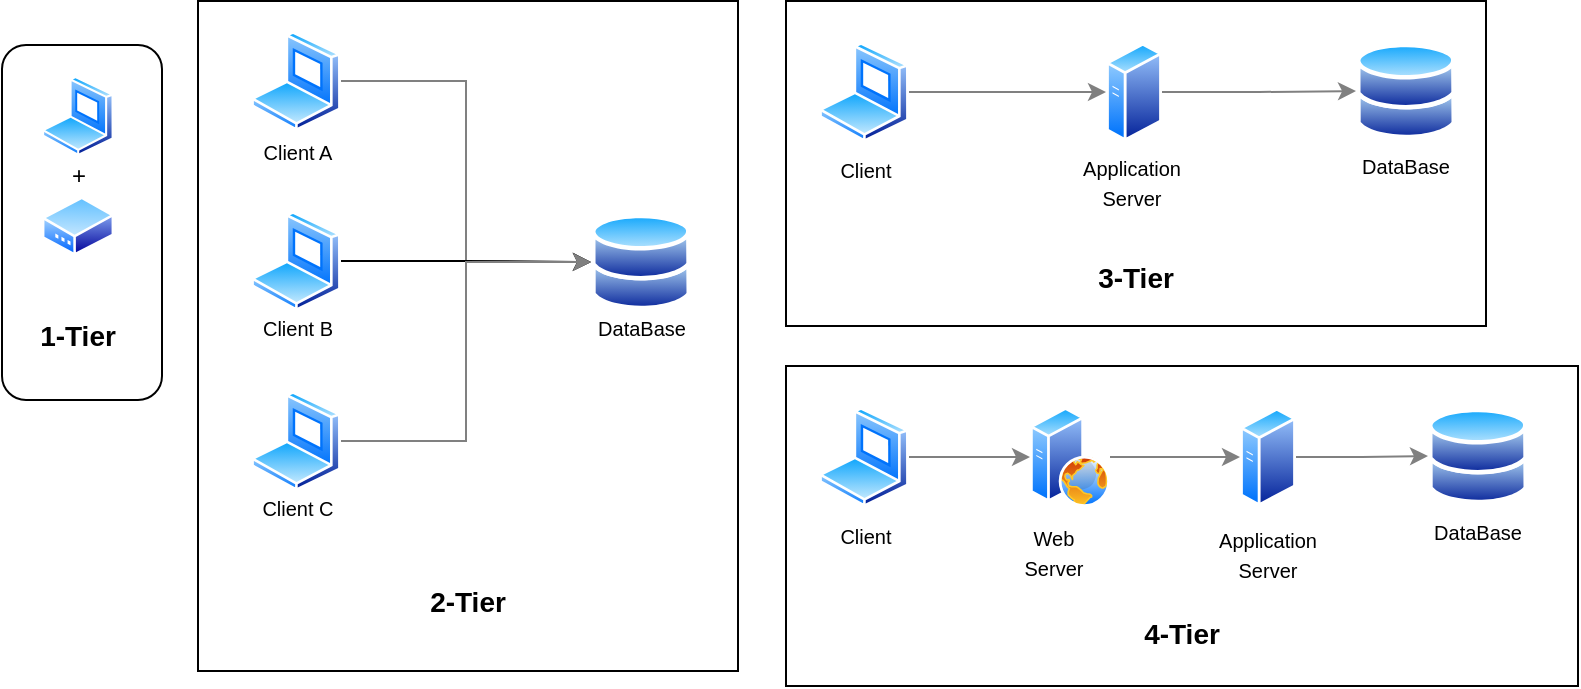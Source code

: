 <mxfile version="26.0.15">
  <diagram name="페이지-1" id="6FfF_yDWQZVdrMLre3Ca">
    <mxGraphModel dx="772" dy="310" grid="1" gridSize="10" guides="1" tooltips="1" connect="1" arrows="1" fold="1" page="1" pageScale="1" pageWidth="827" pageHeight="1169" math="0" shadow="0">
      <root>
        <mxCell id="0" />
        <mxCell id="1" parent="0" />
        <mxCell id="tdTR2wnVNg5lihEf9ouf-2" value="" style="rounded=1;whiteSpace=wrap;html=1;" vertex="1" parent="1">
          <mxGeometry x="22" y="49.5" width="80" height="177.5" as="geometry" />
        </mxCell>
        <mxCell id="tdTR2wnVNg5lihEf9ouf-3" value="" style="verticalLabelPosition=bottom;verticalAlign=top;html=1;shape=mxgraph.basic.rect;fillColor2=none;strokeWidth=1;size=20;indent=5;movable=1;resizable=1;rotatable=1;deletable=1;editable=1;locked=0;connectable=1;" vertex="1" parent="1">
          <mxGeometry x="414" y="27.5" width="350" height="162.5" as="geometry" />
        </mxCell>
        <mxCell id="tdTR2wnVNg5lihEf9ouf-4" value="" style="verticalLabelPosition=bottom;verticalAlign=top;html=1;shape=mxgraph.basic.rect;fillColor2=none;strokeWidth=1;size=20;indent=5;movable=1;resizable=1;rotatable=1;deletable=1;editable=1;locked=0;connectable=1;" vertex="1" parent="1">
          <mxGeometry x="120" y="27.5" width="270" height="335" as="geometry" />
        </mxCell>
        <mxCell id="tdTR2wnVNg5lihEf9ouf-5" value="" style="image;aspect=fixed;perimeter=ellipsePerimeter;html=1;align=center;shadow=0;dashed=0;spacingTop=3;image=img/lib/active_directory/laptop_client.svg;" vertex="1" parent="1">
          <mxGeometry x="41.93" y="65" width="36" height="40" as="geometry" />
        </mxCell>
        <mxCell id="tdTR2wnVNg5lihEf9ouf-6" value="" style="image;aspect=fixed;perimeter=ellipsePerimeter;html=1;align=center;shadow=0;dashed=0;spacingTop=3;image=img/lib/active_directory/modem.svg;" vertex="1" parent="1">
          <mxGeometry x="41.93" y="125" width="36.14" height="30" as="geometry" />
        </mxCell>
        <mxCell id="tdTR2wnVNg5lihEf9ouf-7" style="edgeStyle=orthogonalEdgeStyle;rounded=0;orthogonalLoop=1;jettySize=auto;html=1;entryX=0;entryY=0.5;entryDx=0;entryDy=0;strokeColor=light-dark(#808080,#FFFFFF);" edge="1" parent="1" source="tdTR2wnVNg5lihEf9ouf-8" target="tdTR2wnVNg5lihEf9ouf-16">
          <mxGeometry relative="1" as="geometry" />
        </mxCell>
        <mxCell id="tdTR2wnVNg5lihEf9ouf-8" value="" style="image;aspect=fixed;perimeter=ellipsePerimeter;html=1;align=center;shadow=0;dashed=0;spacingTop=3;image=img/lib/active_directory/laptop_client.svg;" vertex="1" parent="1">
          <mxGeometry x="146.5" y="42.5" width="45" height="50" as="geometry" />
        </mxCell>
        <mxCell id="tdTR2wnVNg5lihEf9ouf-9" style="edgeStyle=orthogonalEdgeStyle;rounded=0;orthogonalLoop=1;jettySize=auto;html=1;entryX=0;entryY=0.5;entryDx=0;entryDy=0;" edge="1" parent="1" source="tdTR2wnVNg5lihEf9ouf-10" target="tdTR2wnVNg5lihEf9ouf-16">
          <mxGeometry relative="1" as="geometry" />
        </mxCell>
        <mxCell id="tdTR2wnVNg5lihEf9ouf-10" value="" style="image;aspect=fixed;perimeter=ellipsePerimeter;html=1;align=center;shadow=0;dashed=0;spacingTop=3;image=img/lib/active_directory/laptop_client.svg;" vertex="1" parent="1">
          <mxGeometry x="146.5" y="132.5" width="45" height="50" as="geometry" />
        </mxCell>
        <mxCell id="tdTR2wnVNg5lihEf9ouf-11" style="edgeStyle=orthogonalEdgeStyle;rounded=0;orthogonalLoop=1;jettySize=auto;html=1;entryX=0;entryY=0.5;entryDx=0;entryDy=0;strokeColor=light-dark(#808080,#FFFFFF);" edge="1" parent="1" source="tdTR2wnVNg5lihEf9ouf-12" target="tdTR2wnVNg5lihEf9ouf-16">
          <mxGeometry relative="1" as="geometry" />
        </mxCell>
        <mxCell id="tdTR2wnVNg5lihEf9ouf-12" value="" style="image;aspect=fixed;perimeter=ellipsePerimeter;html=1;align=center;shadow=0;dashed=0;spacingTop=3;image=img/lib/active_directory/laptop_client.svg;" vertex="1" parent="1">
          <mxGeometry x="146.5" y="222.5" width="45" height="50" as="geometry" />
        </mxCell>
        <mxCell id="tdTR2wnVNg5lihEf9ouf-13" value="&lt;font style=&quot;font-size: 10px;&quot;&gt;Client A&lt;/font&gt;" style="text;html=1;align=center;verticalAlign=middle;whiteSpace=wrap;rounded=0;" vertex="1" parent="1">
          <mxGeometry x="140" y="87.5" width="60" height="30" as="geometry" />
        </mxCell>
        <mxCell id="tdTR2wnVNg5lihEf9ouf-14" value="&lt;font style=&quot;font-size: 10px;&quot;&gt;Client B&lt;/font&gt;" style="text;html=1;align=center;verticalAlign=middle;whiteSpace=wrap;rounded=0;" vertex="1" parent="1">
          <mxGeometry x="140" y="175.5" width="60" height="30" as="geometry" />
        </mxCell>
        <mxCell id="tdTR2wnVNg5lihEf9ouf-15" value="&lt;font style=&quot;font-size: 10px;&quot;&gt;Client C&lt;/font&gt;" style="text;html=1;align=center;verticalAlign=middle;whiteSpace=wrap;rounded=0;" vertex="1" parent="1">
          <mxGeometry x="140" y="265.5" width="60" height="30" as="geometry" />
        </mxCell>
        <mxCell id="tdTR2wnVNg5lihEf9ouf-16" value="" style="image;aspect=fixed;perimeter=ellipsePerimeter;html=1;align=center;shadow=0;dashed=0;spacingTop=3;image=img/lib/active_directory/databases.svg;" vertex="1" parent="1">
          <mxGeometry x="316.5" y="133.5" width="50" height="49" as="geometry" />
        </mxCell>
        <mxCell id="tdTR2wnVNg5lihEf9ouf-17" value="&lt;font style=&quot;font-size: 10px;&quot;&gt;DataBase&lt;/font&gt;" style="text;html=1;align=center;verticalAlign=middle;whiteSpace=wrap;rounded=0;" vertex="1" parent="1">
          <mxGeometry x="311.5" y="175.5" width="60" height="30" as="geometry" />
        </mxCell>
        <mxCell id="tdTR2wnVNg5lihEf9ouf-18" value="&lt;b&gt;&lt;font style=&quot;font-size: 14px;&quot;&gt;2-Tier&lt;/font&gt;&lt;/b&gt;" style="text;html=1;align=center;verticalAlign=middle;whiteSpace=wrap;rounded=0;" vertex="1" parent="1">
          <mxGeometry x="225" y="312.5" width="60" height="30" as="geometry" />
        </mxCell>
        <mxCell id="tdTR2wnVNg5lihEf9ouf-19" value="&lt;font style=&quot;font-size: 10px;&quot;&gt;Client&lt;/font&gt;" style="text;html=1;align=center;verticalAlign=middle;whiteSpace=wrap;rounded=0;" vertex="1" parent="1">
          <mxGeometry x="424" y="97" width="60" height="30" as="geometry" />
        </mxCell>
        <mxCell id="tdTR2wnVNg5lihEf9ouf-20" style="edgeStyle=orthogonalEdgeStyle;rounded=0;orthogonalLoop=1;jettySize=auto;html=1;entryX=0;entryY=0.5;entryDx=0;entryDy=0;strokeColor=light-dark(#808080,#FFFFFF);" edge="1" parent="1" source="tdTR2wnVNg5lihEf9ouf-21" target="tdTR2wnVNg5lihEf9ouf-27">
          <mxGeometry relative="1" as="geometry" />
        </mxCell>
        <mxCell id="tdTR2wnVNg5lihEf9ouf-21" value="" style="image;aspect=fixed;perimeter=ellipsePerimeter;html=1;align=center;shadow=0;dashed=0;spacingTop=3;image=img/lib/active_directory/laptop_client.svg;" vertex="1" parent="1">
          <mxGeometry x="430.5" y="48" width="45" height="50" as="geometry" />
        </mxCell>
        <mxCell id="tdTR2wnVNg5lihEf9ouf-22" value="+" style="text;html=1;align=center;verticalAlign=middle;whiteSpace=wrap;rounded=0;" vertex="1" parent="1">
          <mxGeometry x="51.75" y="105" width="16.5" height="20" as="geometry" />
        </mxCell>
        <mxCell id="tdTR2wnVNg5lihEf9ouf-23" value="&lt;b&gt;&lt;font style=&quot;font-size: 14px;&quot;&gt;1-Tier&lt;/font&gt;&lt;/b&gt;" style="text;html=1;align=center;verticalAlign=middle;whiteSpace=wrap;rounded=0;" vertex="1" parent="1">
          <mxGeometry x="30" y="180" width="60" height="30" as="geometry" />
        </mxCell>
        <mxCell id="tdTR2wnVNg5lihEf9ouf-24" value="" style="image;aspect=fixed;perimeter=ellipsePerimeter;html=1;align=center;shadow=0;dashed=0;spacingTop=3;image=img/lib/active_directory/databases.svg;" vertex="1" parent="1">
          <mxGeometry x="699" y="48" width="50" height="49" as="geometry" />
        </mxCell>
        <mxCell id="tdTR2wnVNg5lihEf9ouf-25" value="&lt;font style=&quot;font-size: 10px;&quot;&gt;DataBase&lt;/font&gt;" style="text;html=1;align=center;verticalAlign=middle;whiteSpace=wrap;rounded=0;" vertex="1" parent="1">
          <mxGeometry x="694" y="95" width="60" height="30" as="geometry" />
        </mxCell>
        <mxCell id="tdTR2wnVNg5lihEf9ouf-26" style="edgeStyle=orthogonalEdgeStyle;rounded=0;orthogonalLoop=1;jettySize=auto;html=1;entryX=0;entryY=0.5;entryDx=0;entryDy=0;strokeColor=light-dark(#808080,#FFFFFF);" edge="1" parent="1" source="tdTR2wnVNg5lihEf9ouf-27" target="tdTR2wnVNg5lihEf9ouf-24">
          <mxGeometry relative="1" as="geometry" />
        </mxCell>
        <mxCell id="tdTR2wnVNg5lihEf9ouf-27" value="" style="image;aspect=fixed;perimeter=ellipsePerimeter;html=1;align=center;shadow=0;dashed=0;spacingTop=3;image=img/lib/active_directory/generic_server.svg;" vertex="1" parent="1">
          <mxGeometry x="574" y="48" width="28.0" height="50" as="geometry" />
        </mxCell>
        <mxCell id="tdTR2wnVNg5lihEf9ouf-28" value="&lt;div&gt;&lt;span style=&quot;font-size: 10px;&quot;&gt;Application&lt;/span&gt;&lt;/div&gt;&lt;span style=&quot;font-size: 10px;&quot;&gt;Server&lt;/span&gt;" style="text;html=1;align=center;verticalAlign=middle;whiteSpace=wrap;rounded=0;" vertex="1" parent="1">
          <mxGeometry x="557" y="103" width="60" height="30" as="geometry" />
        </mxCell>
        <mxCell id="tdTR2wnVNg5lihEf9ouf-29" value="&lt;b&gt;&lt;font style=&quot;font-size: 14px;&quot;&gt;3-Tier&lt;/font&gt;&lt;/b&gt;" style="text;html=1;align=center;verticalAlign=middle;whiteSpace=wrap;rounded=0;" vertex="1" parent="1">
          <mxGeometry x="559" y="150.5" width="60" height="30" as="geometry" />
        </mxCell>
        <mxCell id="tdTR2wnVNg5lihEf9ouf-30" value="" style="verticalLabelPosition=bottom;verticalAlign=top;html=1;shape=mxgraph.basic.rect;fillColor2=none;strokeWidth=1;size=20;indent=5;movable=1;resizable=1;rotatable=1;deletable=1;editable=1;locked=0;connectable=1;" vertex="1" parent="1">
          <mxGeometry x="414" y="210" width="396" height="160" as="geometry" />
        </mxCell>
        <mxCell id="tdTR2wnVNg5lihEf9ouf-31" value="&lt;font style=&quot;font-size: 10px;&quot;&gt;Client&lt;/font&gt;" style="text;html=1;align=center;verticalAlign=middle;whiteSpace=wrap;rounded=0;" vertex="1" parent="1">
          <mxGeometry x="424" y="279.5" width="60" height="30" as="geometry" />
        </mxCell>
        <mxCell id="tdTR2wnVNg5lihEf9ouf-32" style="edgeStyle=orthogonalEdgeStyle;rounded=0;orthogonalLoop=1;jettySize=auto;html=1;entryX=0;entryY=0.5;entryDx=0;entryDy=0;strokeColor=light-dark(#808080,#FFFFFF);" edge="1" parent="1" source="tdTR2wnVNg5lihEf9ouf-33" target="tdTR2wnVNg5lihEf9ouf-41">
          <mxGeometry relative="1" as="geometry" />
        </mxCell>
        <mxCell id="tdTR2wnVNg5lihEf9ouf-33" value="" style="image;aspect=fixed;perimeter=ellipsePerimeter;html=1;align=center;shadow=0;dashed=0;spacingTop=3;image=img/lib/active_directory/laptop_client.svg;" vertex="1" parent="1">
          <mxGeometry x="430.5" y="230.5" width="45" height="50" as="geometry" />
        </mxCell>
        <mxCell id="tdTR2wnVNg5lihEf9ouf-34" value="" style="image;aspect=fixed;perimeter=ellipsePerimeter;html=1;align=center;shadow=0;dashed=0;spacingTop=3;image=img/lib/active_directory/databases.svg;" vertex="1" parent="1">
          <mxGeometry x="735" y="230.5" width="50" height="49" as="geometry" />
        </mxCell>
        <mxCell id="tdTR2wnVNg5lihEf9ouf-35" value="&lt;font style=&quot;font-size: 10px;&quot;&gt;DataBase&lt;/font&gt;" style="text;html=1;align=center;verticalAlign=middle;whiteSpace=wrap;rounded=0;" vertex="1" parent="1">
          <mxGeometry x="730" y="277.5" width="60" height="30" as="geometry" />
        </mxCell>
        <mxCell id="tdTR2wnVNg5lihEf9ouf-36" style="edgeStyle=orthogonalEdgeStyle;rounded=0;orthogonalLoop=1;jettySize=auto;html=1;entryX=0;entryY=0.5;entryDx=0;entryDy=0;strokeColor=light-dark(#808080,#FFFFFF);" edge="1" parent="1" source="tdTR2wnVNg5lihEf9ouf-37" target="tdTR2wnVNg5lihEf9ouf-34">
          <mxGeometry relative="1" as="geometry" />
        </mxCell>
        <mxCell id="tdTR2wnVNg5lihEf9ouf-37" value="" style="image;aspect=fixed;perimeter=ellipsePerimeter;html=1;align=center;shadow=0;dashed=0;spacingTop=3;image=img/lib/active_directory/generic_server.svg;" vertex="1" parent="1">
          <mxGeometry x="641" y="230.5" width="28.0" height="50" as="geometry" />
        </mxCell>
        <mxCell id="tdTR2wnVNg5lihEf9ouf-38" value="&lt;div&gt;&lt;span style=&quot;font-size: 10px;&quot;&gt;Application&lt;/span&gt;&lt;/div&gt;&lt;span style=&quot;font-size: 10px;&quot;&gt;Server&lt;/span&gt;" style="text;html=1;align=center;verticalAlign=middle;whiteSpace=wrap;rounded=0;" vertex="1" parent="1">
          <mxGeometry x="625" y="288.5" width="60" height="30" as="geometry" />
        </mxCell>
        <mxCell id="tdTR2wnVNg5lihEf9ouf-39" value="&lt;b&gt;&lt;font style=&quot;font-size: 14px;&quot;&gt;4-Tier&lt;/font&gt;&lt;/b&gt;" style="text;html=1;align=center;verticalAlign=middle;whiteSpace=wrap;rounded=0;" vertex="1" parent="1">
          <mxGeometry x="582" y="329" width="60" height="30" as="geometry" />
        </mxCell>
        <mxCell id="tdTR2wnVNg5lihEf9ouf-40" style="edgeStyle=orthogonalEdgeStyle;rounded=0;orthogonalLoop=1;jettySize=auto;html=1;entryX=0;entryY=0.5;entryDx=0;entryDy=0;strokeColor=light-dark(#808080,#FFFFFF);" edge="1" parent="1" source="tdTR2wnVNg5lihEf9ouf-41" target="tdTR2wnVNg5lihEf9ouf-37">
          <mxGeometry relative="1" as="geometry" />
        </mxCell>
        <mxCell id="tdTR2wnVNg5lihEf9ouf-41" value="" style="image;aspect=fixed;perimeter=ellipsePerimeter;html=1;align=center;shadow=0;dashed=0;spacingTop=3;image=img/lib/active_directory/web_server.svg;" vertex="1" parent="1">
          <mxGeometry x="536" y="230.5" width="40" height="50" as="geometry" />
        </mxCell>
        <mxCell id="tdTR2wnVNg5lihEf9ouf-42" value="&lt;div&gt;&lt;span style=&quot;font-size: 10px;&quot;&gt;Web&lt;/span&gt;&lt;/div&gt;&lt;span style=&quot;font-size: 10px;&quot;&gt;Server&lt;/span&gt;" style="text;html=1;align=center;verticalAlign=middle;whiteSpace=wrap;rounded=0;" vertex="1" parent="1">
          <mxGeometry x="518" y="288" width="60" height="30" as="geometry" />
        </mxCell>
      </root>
    </mxGraphModel>
  </diagram>
</mxfile>
